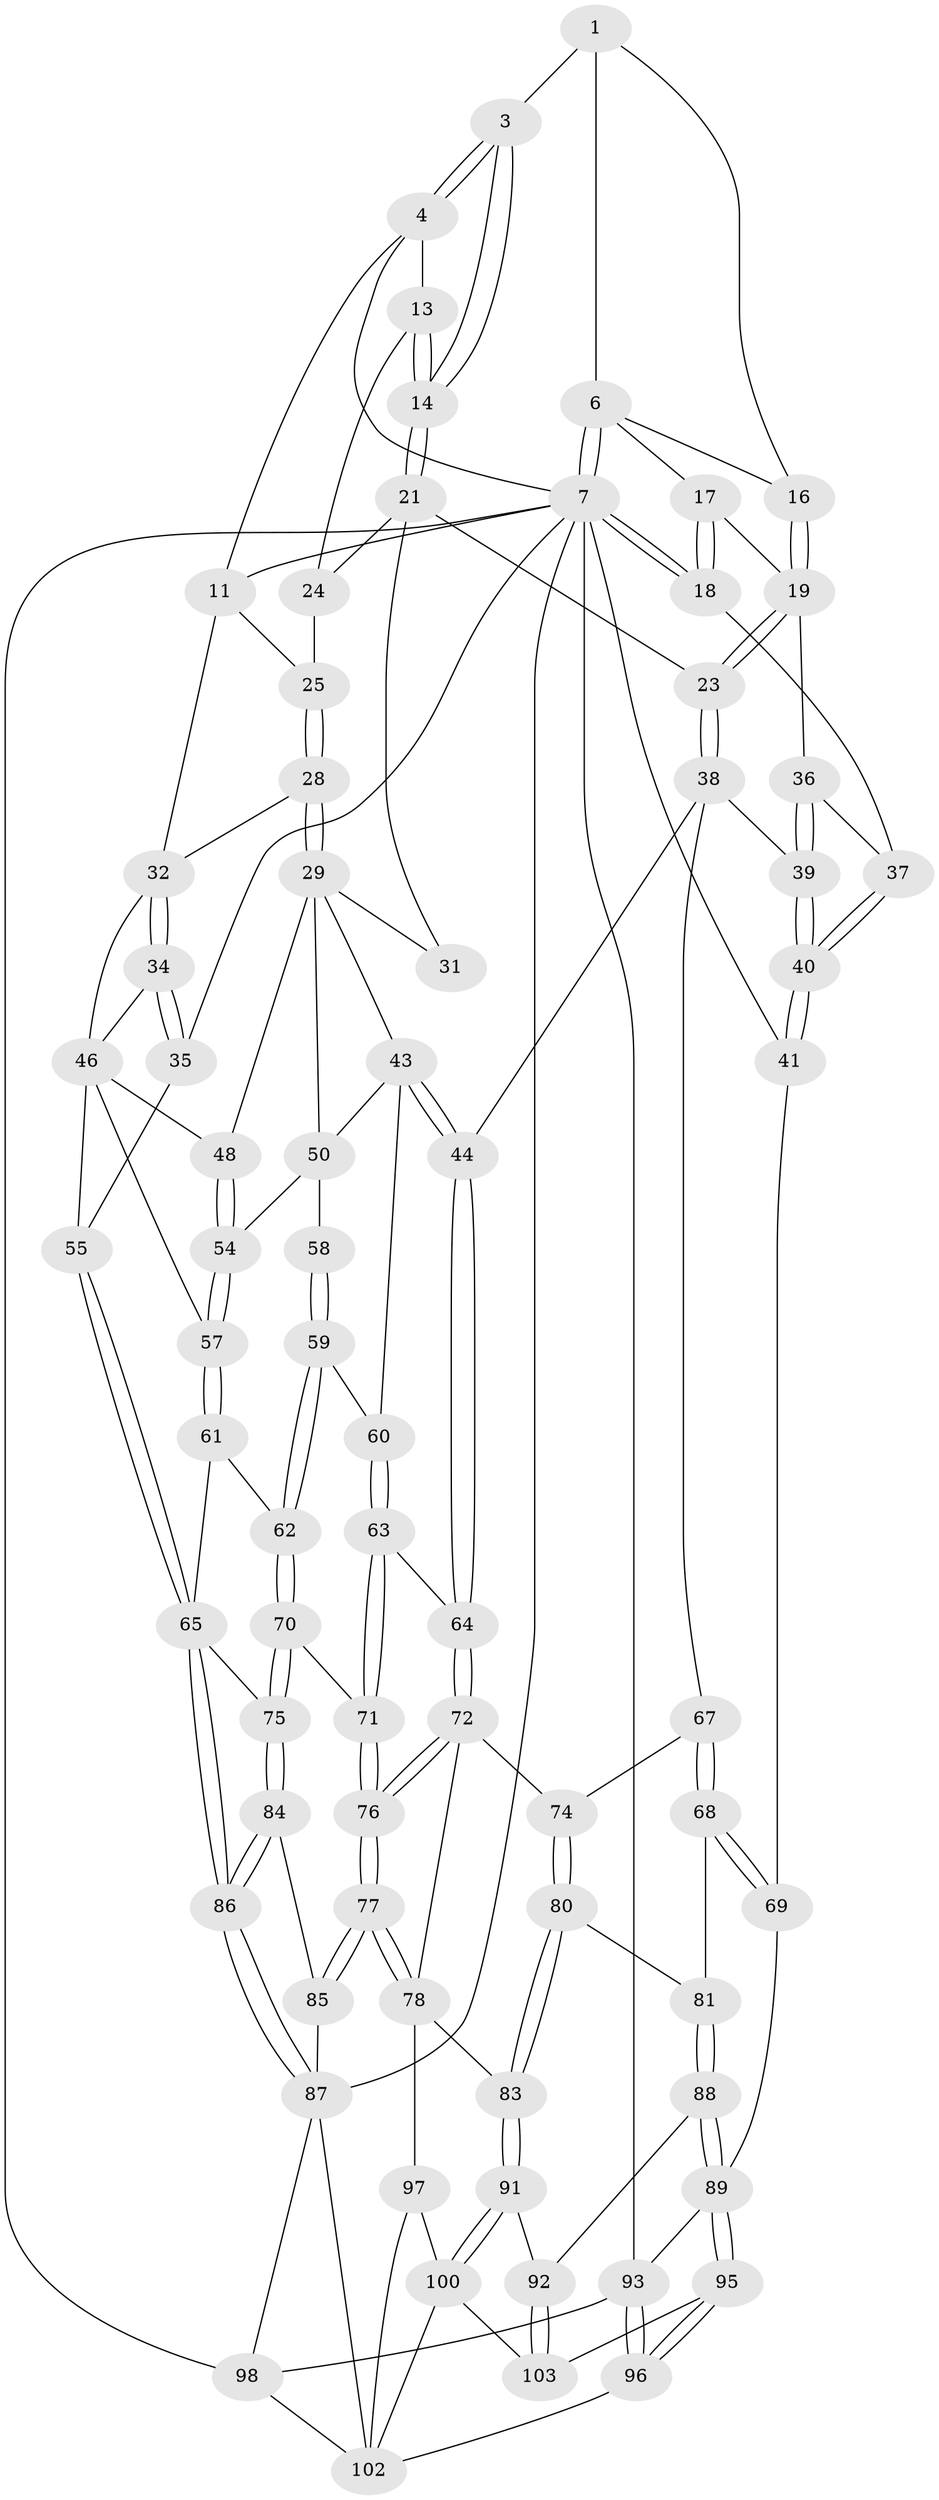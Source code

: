 // original degree distribution, {3: 0.018867924528301886, 5: 0.5660377358490566, 6: 0.19811320754716982, 4: 0.2169811320754717}
// Generated by graph-tools (version 1.1) at 2025/21/03/04/25 18:21:27]
// undirected, 74 vertices, 177 edges
graph export_dot {
graph [start="1"]
  node [color=gray90,style=filled];
  1 [pos="+0.16813698680658345+0",super="+2"];
  3 [pos="+0.46290208284547213+0.09620300247906616"];
  4 [pos="+0.5479956905430978+0",super="+5+10"];
  6 [pos="+0.17666503581859166+0.0676723749328749",super="+15"];
  7 [pos="+0+0.20783513456554292",super="+8"];
  11 [pos="+1+0",super="+26"];
  13 [pos="+0.7588136308017278+0.06392329776679034"];
  14 [pos="+0.48263885752494456+0.13020289360637602"];
  16 [pos="+0.3058977919719527+0.12380303445370319"];
  17 [pos="+0.1330096860376656+0.2159875921518117"];
  18 [pos="+0.06649662966626606+0.2225580419581577"];
  19 [pos="+0.28534253977359875+0.22641370559430724",super="+20"];
  21 [pos="+0.49155065083352956+0.16699820969147408",super="+27+22"];
  23 [pos="+0.41300580928574226+0.33278530479773377"];
  24 [pos="+0.7619780843782118+0.07832368402430312"];
  25 [pos="+0.8372425115852317+0.14752410979140565"];
  28 [pos="+0.8031987785570222+0.3139379085952861"];
  29 [pos="+0.7025143177538511+0.34006265382214385",super="+30+49"];
  31 [pos="+0.6697158353161833+0.3100592662694211"];
  32 [pos="+0.9277139472843633+0.19511735603078975",super="+33"];
  34 [pos="+1+0.2596076758781327"];
  35 [pos="+1+0.25466825056833997"];
  36 [pos="+0.21923386664354239+0.3192092816693045"];
  37 [pos="+0.17621728999938374+0.3566188659608921"];
  38 [pos="+0.4078202154673307+0.4240227266471693",super="+45"];
  39 [pos="+0.3347307032982347+0.4267082944440355"];
  40 [pos="+0.14021300306469675+0.4869447992122447"];
  41 [pos="+0.018589107467794255+0.5788991604646063"];
  43 [pos="+0.5877119584305992+0.4421858964955206",super="+52"];
  44 [pos="+0.5004094817662739+0.5074369330813486"];
  46 [pos="+0.9013432450624665+0.38161297325560173",super="+47"];
  48 [pos="+0.8934869425704617+0.39218953999752354"];
  50 [pos="+0.7451570495732152+0.4186497572330254",super="+51+53"];
  54 [pos="+0.8473991741193048+0.4629075545141285"];
  55 [pos="+1+0.5689804545000691"];
  57 [pos="+0.8956446838019801+0.5297407250708402"];
  58 [pos="+0.7897333431777394+0.5220696198167114"];
  59 [pos="+0.7827324454657812+0.549007859178583"];
  60 [pos="+0.7088329584250659+0.5230009138541649"];
  61 [pos="+0.8854333650248022+0.5735248025203233"];
  62 [pos="+0.7938946814370162+0.5974199646611706"];
  63 [pos="+0.6533694257085964+0.5600804591457876"];
  64 [pos="+0.5068337401864366+0.5324790926645863"];
  65 [pos="+1+0.6464064193162403",super="+66"];
  67 [pos="+0.2919221351055115+0.5828120616987346"];
  68 [pos="+0.18332780301888663+0.6649130476515343"];
  69 [pos="+0.10027382068216344+0.6312534793077241"];
  70 [pos="+0.7842284180458364+0.6173871332032984"];
  71 [pos="+0.7444950088121444+0.6444492844878338"];
  72 [pos="+0.5034718342567882+0.5610345221723543",super="+73"];
  74 [pos="+0.4289234651797965+0.6333574682723551"];
  75 [pos="+0.8713830363269086+0.6894138130226096"];
  76 [pos="+0.706613583394322+0.7245890119719831"];
  77 [pos="+0.7048088209057856+0.8418928617078069"];
  78 [pos="+0.5819156172741042+0.7932354073006517",super="+79"];
  80 [pos="+0.4123120152849441+0.6528831187756704"];
  81 [pos="+0.203428922734124+0.6810866585029784"];
  83 [pos="+0.40091337826332496+0.790712942694999"];
  84 [pos="+0.8758254448404824+0.7359108020093772"];
  85 [pos="+0.7227935060037978+0.8714094449328625"];
  86 [pos="+1+0.823531073345098"];
  87 [pos="+1+1",super="+101"];
  88 [pos="+0.25975231069847243+0.7792618669379984"];
  89 [pos="+0.14400342089439946+0.8632186364539494",super="+90"];
  91 [pos="+0.34228926406221305+0.8259911761713578"];
  92 [pos="+0.27129249392711907+0.7918217619880894"];
  93 [pos="+0.09458349051777551+0.8419143152372409",super="+94"];
  95 [pos="+0.1395764872875377+0.9281205947756482"];
  96 [pos="+0.040787336489858494+1"];
  97 [pos="+0.4851947232219078+0.814557978677152",super="+99"];
  98 [pos="+0+1"];
  100 [pos="+0.3450519626553429+0.8479551344833948",super="+104"];
  102 [pos="+0.5136815378752277+1",super="+105"];
  103 [pos="+0.2020717266342394+0.9180110449351941"];
  1 -- 6;
  1 -- 16;
  1 -- 3;
  3 -- 4;
  3 -- 4;
  3 -- 14;
  3 -- 14;
  4 -- 11;
  4 -- 13;
  4 -- 7;
  6 -- 7;
  6 -- 7;
  6 -- 16;
  6 -- 17;
  7 -- 18;
  7 -- 18;
  7 -- 98;
  7 -- 35;
  7 -- 41;
  7 -- 11;
  7 -- 87;
  7 -- 93;
  11 -- 32;
  11 -- 25;
  13 -- 14;
  13 -- 14;
  13 -- 24;
  14 -- 21;
  14 -- 21;
  16 -- 19;
  16 -- 19;
  17 -- 18;
  17 -- 18;
  17 -- 19;
  18 -- 37;
  19 -- 23;
  19 -- 23;
  19 -- 36;
  21 -- 24;
  21 -- 31 [weight=2];
  21 -- 23;
  23 -- 38;
  23 -- 38;
  24 -- 25;
  25 -- 28;
  25 -- 28;
  28 -- 29;
  28 -- 29;
  28 -- 32;
  29 -- 43;
  29 -- 31;
  29 -- 48;
  29 -- 50;
  32 -- 34;
  32 -- 34;
  32 -- 46;
  34 -- 35;
  34 -- 35;
  34 -- 46;
  35 -- 55;
  36 -- 37;
  36 -- 39;
  36 -- 39;
  37 -- 40;
  37 -- 40;
  38 -- 39;
  38 -- 67;
  38 -- 44;
  39 -- 40;
  39 -- 40;
  40 -- 41;
  40 -- 41;
  41 -- 69;
  43 -- 44;
  43 -- 44;
  43 -- 60;
  43 -- 50;
  44 -- 64;
  44 -- 64;
  46 -- 48;
  46 -- 57;
  46 -- 55;
  48 -- 54;
  48 -- 54;
  50 -- 58 [weight=2];
  50 -- 54;
  54 -- 57;
  54 -- 57;
  55 -- 65;
  55 -- 65;
  57 -- 61;
  57 -- 61;
  58 -- 59;
  58 -- 59;
  59 -- 60;
  59 -- 62;
  59 -- 62;
  60 -- 63;
  60 -- 63;
  61 -- 62;
  61 -- 65;
  62 -- 70;
  62 -- 70;
  63 -- 64;
  63 -- 71;
  63 -- 71;
  64 -- 72;
  64 -- 72;
  65 -- 86;
  65 -- 86;
  65 -- 75;
  67 -- 68;
  67 -- 68;
  67 -- 74;
  68 -- 69;
  68 -- 69;
  68 -- 81;
  69 -- 89;
  70 -- 71;
  70 -- 75;
  70 -- 75;
  71 -- 76;
  71 -- 76;
  72 -- 76;
  72 -- 76;
  72 -- 74;
  72 -- 78;
  74 -- 80;
  74 -- 80;
  75 -- 84;
  75 -- 84;
  76 -- 77;
  76 -- 77;
  77 -- 78;
  77 -- 78;
  77 -- 85;
  77 -- 85;
  78 -- 97 [weight=2];
  78 -- 83;
  80 -- 81;
  80 -- 83;
  80 -- 83;
  81 -- 88;
  81 -- 88;
  83 -- 91;
  83 -- 91;
  84 -- 85;
  84 -- 86;
  84 -- 86;
  85 -- 87;
  86 -- 87;
  86 -- 87;
  87 -- 98;
  87 -- 102;
  88 -- 89;
  88 -- 89;
  88 -- 92;
  89 -- 95;
  89 -- 95;
  89 -- 93;
  91 -- 92;
  91 -- 100;
  91 -- 100;
  92 -- 103;
  92 -- 103;
  93 -- 96;
  93 -- 96;
  93 -- 98;
  95 -- 96;
  95 -- 96;
  95 -- 103;
  96 -- 102;
  97 -- 100;
  97 -- 102;
  98 -- 102;
  100 -- 102;
  100 -- 103;
}
